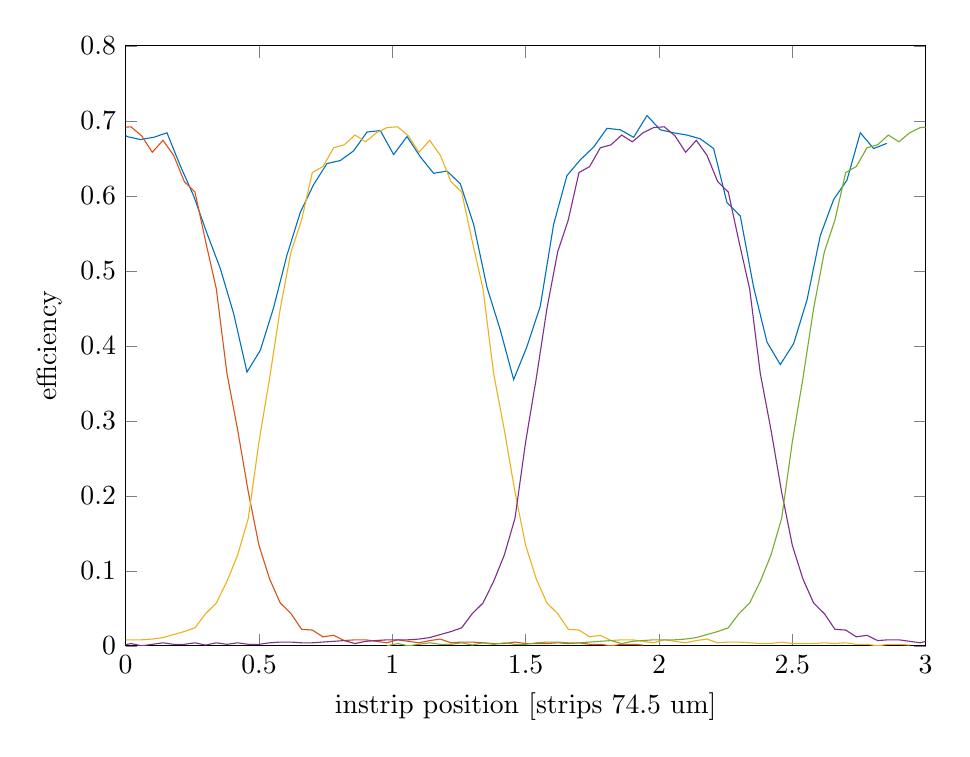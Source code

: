 % This file was created by matlab2tikz.
%
%The latest updates can be retrieved from
%  http://www.mathworks.com/matlabcentral/fileexchange/22022-matlab2tikz-matlab2tikz
%where you can also make suggestions and rate matlab2tikz.
%
\definecolor{mycolor1}{rgb}{0.0,0.447,0.741}%
\definecolor{mycolor2}{rgb}{0.85,0.325,0.098}%
\definecolor{mycolor3}{rgb}{0.929,0.694,0.125}%
\definecolor{mycolor4}{rgb}{0.494,0.184,0.556}%
\definecolor{mycolor5}{rgb}{0.466,0.674,0.188}%
%
\begin{tikzpicture}

\begin{axis}[%
width=4.0in,
height=3.0in,
at={(0.758in,0.481in)},
scale only axis,
xmin=0,
xmax=3,
xlabel={instrip position [strips 74.5 um]},
ymin=0,
ymax=0.8,
ylabel={efficiency },
axis background/.style={fill=white}
]
\addplot [color=mycolor1,solid,forget plot]
  table[row sep=crcr]{%
-0.045	0.697\\
0.005	0.679\\
0.055	0.675\\
0.105	0.678\\
0.155	0.684\\
0.205	0.64\\
0.255	0.6\\
0.305	0.55\\
0.355	0.503\\
0.405	0.443\\
0.455	0.365\\
0.505	0.394\\
0.555	0.451\\
0.605	0.521\\
0.655	0.578\\
0.705	0.615\\
0.755	0.643\\
0.805	0.647\\
0.855	0.66\\
0.905	0.685\\
0.955	0.687\\
1.005	0.655\\
1.055	0.679\\
1.105	0.652\\
1.155	0.63\\
1.205	0.633\\
1.255	0.616\\
1.305	0.562\\
1.355	0.478\\
1.405	0.421\\
1.455	0.355\\
1.505	0.399\\
1.555	0.453\\
1.605	0.562\\
1.655	0.627\\
1.705	0.648\\
1.755	0.665\\
1.805	0.69\\
1.855	0.688\\
1.905	0.678\\
1.955	0.707\\
2.005	0.688\\
2.055	0.684\\
2.105	0.681\\
2.155	0.676\\
2.205	0.663\\
2.255	0.591\\
2.305	0.573\\
2.355	0.478\\
2.405	0.405\\
2.455	0.375\\
2.505	0.403\\
2.555	0.461\\
2.605	0.547\\
2.655	0.595\\
2.705	0.621\\
2.755	0.684\\
2.805	0.663\\
2.855	0.67\\
};
\addplot [color=mycolor2,solid,forget plot]
  table[row sep=crcr]{%
-2.02	1.78e-05\\
-1.98	0.003\\
-1.94	0.0\\
-1.9	0.002\\
-1.86	0.004\\
-1.82	0.002\\
-1.78	0.002\\
-1.74	0.004\\
-1.7	0.001\\
-1.66	0.004\\
-1.62	0.002\\
-1.58	0.004\\
-1.54	0.002\\
-1.5	0.002\\
-1.46	0.004\\
-1.42	0.005\\
-1.38	0.005\\
-1.34	0.004\\
-1.3	0.004\\
-1.26	0.005\\
-1.22	0.006\\
-1.18	0.007\\
-1.14	0.003\\
-1.1	0.006\\
-1.06	0.007\\
-1.02	0.008\\
-0.98	0.008\\
-0.94	0.008\\
-0.9	0.009\\
-0.86	0.011\\
-0.82	0.015\\
-0.78	0.019\\
-0.74	0.024\\
-0.7	0.043\\
-0.66	0.057\\
-0.62	0.086\\
-0.58	0.121\\
-0.54	0.17\\
-0.5	0.272\\
-0.46	0.357\\
-0.42	0.45\\
-0.38	0.525\\
-0.34	0.568\\
-0.3	0.631\\
-0.26	0.639\\
-0.22	0.664\\
-0.18	0.668\\
-0.14	0.681\\
-0.1	0.672\\
-0.06	0.684\\
-0.02	0.691\\
0.02	0.692\\
0.06	0.68\\
0.1	0.658\\
0.14	0.674\\
0.18	0.654\\
0.22	0.619\\
0.26	0.605\\
0.3	0.539\\
0.34	0.476\\
0.38	0.363\\
0.42	0.288\\
0.46	0.205\\
0.5	0.134\\
0.54	0.089\\
0.58	0.057\\
0.62	0.043\\
0.66	0.022\\
0.7	0.021\\
0.74	0.012\\
0.78	0.014\\
0.82	0.007\\
0.86	0.008\\
0.9	0.008\\
0.94	0.006\\
0.98	0.004\\
1.02	0.008\\
1.06	0.006\\
1.1	0.004\\
1.14	0.007\\
1.18	0.009\\
1.22	0.004\\
1.26	0.005\\
1.3	0.005\\
1.34	0.004\\
1.38	0.003\\
1.42	0.003\\
1.46	0.005\\
1.5	0.003\\
1.54	0.003\\
1.58	0.003\\
1.62	0.004\\
1.66	0.003\\
1.7	0.004\\
1.74	0.002\\
1.78	0.002\\
1.82	0.0\\
1.86	0.002\\
1.9	0.002\\
1.94	0.001\\
};
\addplot [color=mycolor3,solid,forget plot]
  table[row sep=crcr]{%
-1.02	1.78e-05\\
-0.98	0.003\\
-0.94	0.0\\
-0.9	0.002\\
-0.86	0.004\\
-0.82	0.002\\
-0.78	0.002\\
-0.74	0.004\\
-0.7	0.001\\
-0.66	0.004\\
-0.62	0.002\\
-0.58	0.004\\
-0.54	0.002\\
-0.5	0.002\\
-0.46	0.004\\
-0.42	0.005\\
-0.38	0.005\\
-0.34	0.004\\
-0.3	0.004\\
-0.26	0.005\\
-0.22	0.006\\
-0.18	0.007\\
-0.14	0.003\\
-0.1	0.006\\
-0.06	0.007\\
-0.02	0.008\\
0.02	0.008\\
0.06	0.008\\
0.1	0.009\\
0.14	0.011\\
0.18	0.015\\
0.22	0.019\\
0.26	0.024\\
0.3	0.043\\
0.34	0.057\\
0.38	0.086\\
0.42	0.121\\
0.46	0.17\\
0.5	0.272\\
0.54	0.357\\
0.58	0.45\\
0.62	0.525\\
0.66	0.568\\
0.7	0.631\\
0.74	0.639\\
0.78	0.664\\
0.82	0.668\\
0.86	0.681\\
0.9	0.672\\
0.94	0.684\\
0.98	0.691\\
1.02	0.692\\
1.06	0.68\\
1.1	0.658\\
1.14	0.674\\
1.18	0.654\\
1.22	0.619\\
1.26	0.605\\
1.3	0.539\\
1.34	0.476\\
1.38	0.363\\
1.42	0.288\\
1.46	0.205\\
1.5	0.134\\
1.54	0.089\\
1.58	0.057\\
1.62	0.043\\
1.66	0.022\\
1.7	0.021\\
1.74	0.012\\
1.78	0.014\\
1.82	0.007\\
1.86	0.008\\
1.9	0.008\\
1.94	0.006\\
1.98	0.004\\
2.02	0.008\\
2.06	0.006\\
2.1	0.004\\
2.14	0.007\\
2.18	0.009\\
2.22	0.004\\
2.26	0.005\\
2.3	0.005\\
2.34	0.004\\
2.38	0.003\\
2.42	0.003\\
2.46	0.005\\
2.5	0.003\\
2.54	0.003\\
2.58	0.003\\
2.62	0.004\\
2.66	0.003\\
2.7	0.004\\
2.74	0.002\\
2.78	0.002\\
2.82	0.0\\
2.86	0.002\\
2.9	0.002\\
2.94	0.001\\
};
\addplot [color=mycolor4,solid,forget plot]
  table[row sep=crcr]{%
-0.02	1.78e-05\\
0.02	0.003\\
0.06	0.0\\
0.1	0.002\\
0.14	0.004\\
0.18	0.002\\
0.22	0.002\\
0.26	0.004\\
0.3	0.001\\
0.34	0.004\\
0.38	0.002\\
0.42	0.004\\
0.46	0.002\\
0.5	0.002\\
0.54	0.004\\
0.58	0.005\\
0.62	0.005\\
0.66	0.004\\
0.7	0.004\\
0.74	0.005\\
0.78	0.006\\
0.82	0.007\\
0.86	0.003\\
0.9	0.006\\
0.94	0.007\\
0.98	0.008\\
1.02	0.008\\
1.06	0.008\\
1.1	0.009\\
1.14	0.011\\
1.18	0.015\\
1.22	0.019\\
1.26	0.024\\
1.3	0.043\\
1.34	0.057\\
1.38	0.086\\
1.42	0.121\\
1.46	0.17\\
1.5	0.272\\
1.54	0.357\\
1.58	0.45\\
1.62	0.525\\
1.66	0.568\\
1.7	0.631\\
1.74	0.639\\
1.78	0.664\\
1.82	0.668\\
1.86	0.681\\
1.9	0.672\\
1.94	0.684\\
1.98	0.691\\
2.02	0.692\\
2.06	0.68\\
2.1	0.658\\
2.14	0.674\\
2.18	0.654\\
2.22	0.619\\
2.26	0.605\\
2.3	0.539\\
2.34	0.476\\
2.38	0.363\\
2.42	0.288\\
2.46	0.205\\
2.5	0.134\\
2.54	0.089\\
2.58	0.057\\
2.62	0.043\\
2.66	0.022\\
2.7	0.021\\
2.74	0.012\\
2.78	0.014\\
2.82	0.007\\
2.86	0.008\\
2.9	0.008\\
2.94	0.006\\
2.98	0.004\\
3.02	0.008\\
3.06	0.006\\
3.1	0.004\\
3.14	0.007\\
3.18	0.009\\
3.22	0.004\\
3.26	0.005\\
3.3	0.005\\
3.34	0.004\\
3.38	0.003\\
3.42	0.003\\
3.46	0.005\\
3.5	0.003\\
3.54	0.003\\
3.58	0.003\\
3.62	0.004\\
3.66	0.003\\
3.7	0.004\\
3.74	0.002\\
3.78	0.002\\
3.82	0.0\\
3.86	0.002\\
3.9	0.002\\
3.94	0.001\\
};
\addplot [color=mycolor5,solid,forget plot]
  table[row sep=crcr]{%
0.98	1.78e-05\\
1.02	0.003\\
1.06	0.0\\
1.1	0.002\\
1.14	0.004\\
1.18	0.002\\
1.22	0.002\\
1.26	0.004\\
1.3	0.001\\
1.34	0.004\\
1.38	0.002\\
1.42	0.004\\
1.46	0.002\\
1.5	0.002\\
1.54	0.004\\
1.58	0.005\\
1.62	0.005\\
1.66	0.004\\
1.7	0.004\\
1.74	0.005\\
1.78	0.006\\
1.82	0.007\\
1.86	0.003\\
1.9	0.006\\
1.94	0.007\\
1.98	0.008\\
2.02	0.008\\
2.06	0.008\\
2.1	0.009\\
2.14	0.011\\
2.18	0.015\\
2.22	0.019\\
2.26	0.024\\
2.3	0.043\\
2.34	0.057\\
2.38	0.086\\
2.42	0.121\\
2.46	0.17\\
2.5	0.272\\
2.54	0.357\\
2.58	0.45\\
2.62	0.525\\
2.66	0.568\\
2.7	0.631\\
2.74	0.639\\
2.78	0.664\\
2.82	0.668\\
2.86	0.681\\
2.9	0.672\\
2.94	0.684\\
2.98	0.691\\
3.02	0.692\\
3.06	0.68\\
3.1	0.658\\
3.14	0.674\\
3.18	0.654\\
3.22	0.619\\
3.26	0.605\\
3.3	0.539\\
3.34	0.476\\
3.38	0.363\\
3.42	0.288\\
3.46	0.205\\
3.5	0.134\\
3.54	0.089\\
3.58	0.057\\
3.62	0.043\\
3.66	0.022\\
3.7	0.021\\
3.74	0.012\\
3.78	0.014\\
3.82	0.007\\
3.86	0.008\\
3.9	0.008\\
3.94	0.006\\
3.98	0.004\\
4.02	0.008\\
4.06	0.006\\
4.1	0.004\\
4.14	0.007\\
4.18	0.009\\
4.22	0.004\\
4.26	0.005\\
4.3	0.005\\
4.34	0.004\\
4.38	0.003\\
4.42	0.003\\
4.46	0.005\\
4.5	0.003\\
4.54	0.003\\
4.58	0.003\\
4.62	0.004\\
4.66	0.003\\
4.7	0.004\\
4.74	0.002\\
4.78	0.002\\
4.82	0.0\\
4.86	0.002\\
4.9	0.002\\
4.94	0.001\\
};
\end{axis}
\end{tikzpicture}%